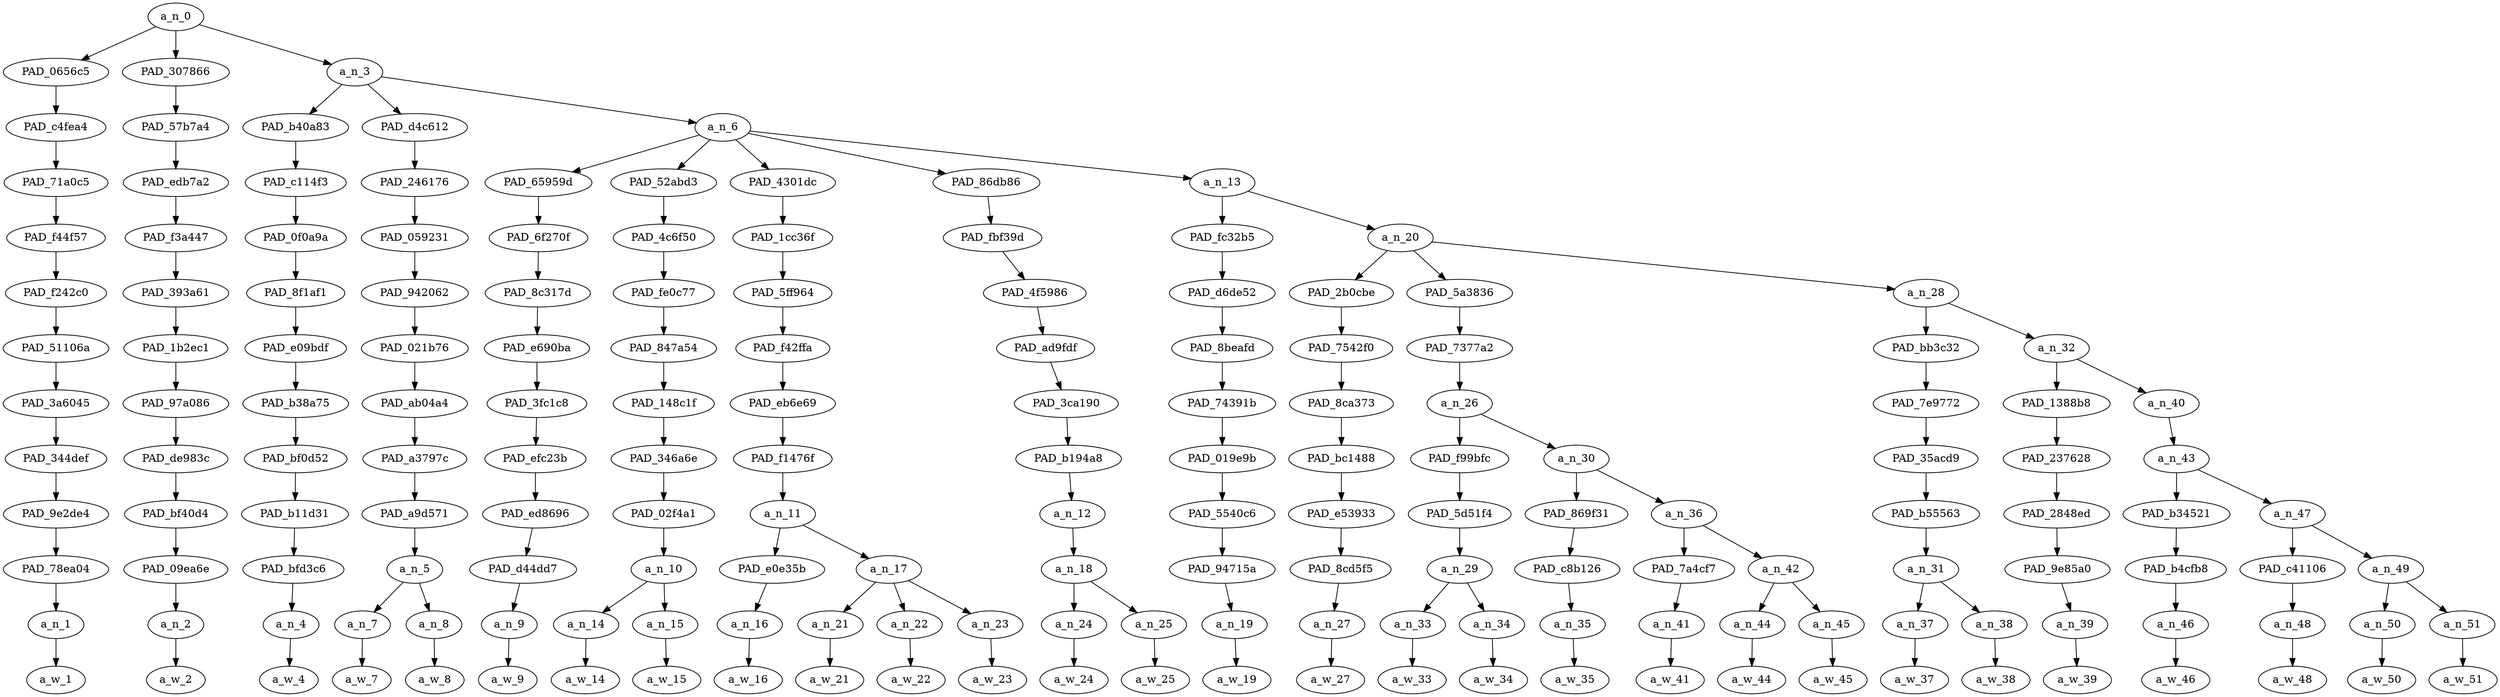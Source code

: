 strict digraph "" {
	a_n_0	[div_dir=1,
		index=0,
		level=12,
		pos="2.060763888888889,12!",
		text_span="[0, 1, 2, 3, 4, 5, 6, 7, 8, 9, 10, 11, 12, 13, 14, 15, 16, 17, 18, 19, 20, 21, 22, 23, 24, 25, 26, 27, 28]",
		value=1.00000002];
	PAD_0656c5	[div_dir=1,
		index=0,
		level=11,
		pos="0.0,11!",
		text_span="[0]",
		value=0.04729740];
	a_n_0 -> PAD_0656c5;
	PAD_307866	[div_dir=1,
		index=1,
		level=11,
		pos="1.0,11!",
		text_span="[1]",
		value=0.02582682];
	a_n_0 -> PAD_307866;
	a_n_3	[div_dir=1,
		index=2,
		level=11,
		pos="5.182291666666667,11!",
		text_span="[2, 3, 4, 5, 6, 7, 8, 9, 10, 11, 12, 13, 14, 15, 16, 17, 18, 19, 20, 21, 22, 23, 24, 25, 26, 27, 28]",
		value=0.92643471];
	a_n_0 -> a_n_3;
	PAD_c4fea4	[div_dir=1,
		index=0,
		level=10,
		pos="0.0,10!",
		text_span="[0]",
		value=0.04729740];
	PAD_0656c5 -> PAD_c4fea4;
	PAD_71a0c5	[div_dir=1,
		index=0,
		level=9,
		pos="0.0,9!",
		text_span="[0]",
		value=0.04729740];
	PAD_c4fea4 -> PAD_71a0c5;
	PAD_f44f57	[div_dir=1,
		index=0,
		level=8,
		pos="0.0,8!",
		text_span="[0]",
		value=0.04729740];
	PAD_71a0c5 -> PAD_f44f57;
	PAD_f242c0	[div_dir=1,
		index=0,
		level=7,
		pos="0.0,7!",
		text_span="[0]",
		value=0.04729740];
	PAD_f44f57 -> PAD_f242c0;
	PAD_51106a	[div_dir=1,
		index=0,
		level=6,
		pos="0.0,6!",
		text_span="[0]",
		value=0.04729740];
	PAD_f242c0 -> PAD_51106a;
	PAD_3a6045	[div_dir=1,
		index=0,
		level=5,
		pos="0.0,5!",
		text_span="[0]",
		value=0.04729740];
	PAD_51106a -> PAD_3a6045;
	PAD_344def	[div_dir=1,
		index=0,
		level=4,
		pos="0.0,4!",
		text_span="[0]",
		value=0.04729740];
	PAD_3a6045 -> PAD_344def;
	PAD_9e2de4	[div_dir=1,
		index=0,
		level=3,
		pos="0.0,3!",
		text_span="[0]",
		value=0.04729740];
	PAD_344def -> PAD_9e2de4;
	PAD_78ea04	[div_dir=1,
		index=0,
		level=2,
		pos="0.0,2!",
		text_span="[0]",
		value=0.04729740];
	PAD_9e2de4 -> PAD_78ea04;
	a_n_1	[div_dir=1,
		index=0,
		level=1,
		pos="0.0,1!",
		text_span="[0]",
		value=0.04729740];
	PAD_78ea04 -> a_n_1;
	a_w_1	[div_dir=0,
		index=0,
		level=0,
		pos="0,0!",
		text_span="[0]",
		value=q];
	a_n_1 -> a_w_1;
	PAD_57b7a4	[div_dir=1,
		index=1,
		level=10,
		pos="1.0,10!",
		text_span="[1]",
		value=0.02582682];
	PAD_307866 -> PAD_57b7a4;
	PAD_edb7a2	[div_dir=1,
		index=1,
		level=9,
		pos="1.0,9!",
		text_span="[1]",
		value=0.02582682];
	PAD_57b7a4 -> PAD_edb7a2;
	PAD_f3a447	[div_dir=1,
		index=1,
		level=8,
		pos="1.0,8!",
		text_span="[1]",
		value=0.02582682];
	PAD_edb7a2 -> PAD_f3a447;
	PAD_393a61	[div_dir=1,
		index=1,
		level=7,
		pos="1.0,7!",
		text_span="[1]",
		value=0.02582682];
	PAD_f3a447 -> PAD_393a61;
	PAD_1b2ec1	[div_dir=1,
		index=1,
		level=6,
		pos="1.0,6!",
		text_span="[1]",
		value=0.02582682];
	PAD_393a61 -> PAD_1b2ec1;
	PAD_97a086	[div_dir=1,
		index=1,
		level=5,
		pos="1.0,5!",
		text_span="[1]",
		value=0.02582682];
	PAD_1b2ec1 -> PAD_97a086;
	PAD_de983c	[div_dir=1,
		index=1,
		level=4,
		pos="1.0,4!",
		text_span="[1]",
		value=0.02582682];
	PAD_97a086 -> PAD_de983c;
	PAD_bf40d4	[div_dir=1,
		index=1,
		level=3,
		pos="1.0,3!",
		text_span="[1]",
		value=0.02582682];
	PAD_de983c -> PAD_bf40d4;
	PAD_09ea6e	[div_dir=1,
		index=1,
		level=2,
		pos="1.0,2!",
		text_span="[1]",
		value=0.02582682];
	PAD_bf40d4 -> PAD_09ea6e;
	a_n_2	[div_dir=1,
		index=1,
		level=1,
		pos="1.0,1!",
		text_span="[1]",
		value=0.02582682];
	PAD_09ea6e -> a_n_2;
	a_w_2	[div_dir=0,
		index=1,
		level=0,
		pos="1,0!",
		text_span="[1]",
		value=why];
	a_n_2 -> a_w_2;
	PAD_b40a83	[div_dir=1,
		index=2,
		level=10,
		pos="2.0,10!",
		text_span="[2]",
		value=0.01961162];
	a_n_3 -> PAD_b40a83;
	PAD_d4c612	[div_dir=1,
		index=3,
		level=10,
		pos="3.5,10!",
		text_span="[3, 4]",
		value=0.16694096];
	a_n_3 -> PAD_d4c612;
	a_n_6	[div_dir=1,
		index=4,
		level=10,
		pos="10.046875,10!",
		text_span="[5, 6, 7, 8, 9, 10, 11, 12, 13, 14, 15, 16, 17, 18, 19, 20, 21, 22, 23, 24, 25, 26, 27, 28]",
		value=0.73949505];
	a_n_3 -> a_n_6;
	PAD_c114f3	[div_dir=1,
		index=2,
		level=9,
		pos="2.0,9!",
		text_span="[2]",
		value=0.01961162];
	PAD_b40a83 -> PAD_c114f3;
	PAD_0f0a9a	[div_dir=1,
		index=2,
		level=8,
		pos="2.0,8!",
		text_span="[2]",
		value=0.01961162];
	PAD_c114f3 -> PAD_0f0a9a;
	PAD_8f1af1	[div_dir=1,
		index=2,
		level=7,
		pos="2.0,7!",
		text_span="[2]",
		value=0.01961162];
	PAD_0f0a9a -> PAD_8f1af1;
	PAD_e09bdf	[div_dir=1,
		index=2,
		level=6,
		pos="2.0,6!",
		text_span="[2]",
		value=0.01961162];
	PAD_8f1af1 -> PAD_e09bdf;
	PAD_b38a75	[div_dir=1,
		index=2,
		level=5,
		pos="2.0,5!",
		text_span="[2]",
		value=0.01961162];
	PAD_e09bdf -> PAD_b38a75;
	PAD_bf0d52	[div_dir=1,
		index=2,
		level=4,
		pos="2.0,4!",
		text_span="[2]",
		value=0.01961162];
	PAD_b38a75 -> PAD_bf0d52;
	PAD_b11d31	[div_dir=1,
		index=2,
		level=3,
		pos="2.0,3!",
		text_span="[2]",
		value=0.01961162];
	PAD_bf0d52 -> PAD_b11d31;
	PAD_bfd3c6	[div_dir=1,
		index=2,
		level=2,
		pos="2.0,2!",
		text_span="[2]",
		value=0.01961162];
	PAD_b11d31 -> PAD_bfd3c6;
	a_n_4	[div_dir=1,
		index=2,
		level=1,
		pos="2.0,1!",
		text_span="[2]",
		value=0.01961162];
	PAD_bfd3c6 -> a_n_4;
	a_w_4	[div_dir=0,
		index=2,
		level=0,
		pos="2,0!",
		text_span="[2]",
		value=did];
	a_n_4 -> a_w_4;
	PAD_246176	[div_dir=1,
		index=3,
		level=9,
		pos="3.5,9!",
		text_span="[3, 4]",
		value=0.16694096];
	PAD_d4c612 -> PAD_246176;
	PAD_059231	[div_dir=1,
		index=3,
		level=8,
		pos="3.5,8!",
		text_span="[3, 4]",
		value=0.16694096];
	PAD_246176 -> PAD_059231;
	PAD_942062	[div_dir=1,
		index=3,
		level=7,
		pos="3.5,7!",
		text_span="[3, 4]",
		value=0.16694096];
	PAD_059231 -> PAD_942062;
	PAD_021b76	[div_dir=1,
		index=3,
		level=6,
		pos="3.5,6!",
		text_span="[3, 4]",
		value=0.16694096];
	PAD_942062 -> PAD_021b76;
	PAD_ab04a4	[div_dir=1,
		index=3,
		level=5,
		pos="3.5,5!",
		text_span="[3, 4]",
		value=0.16694096];
	PAD_021b76 -> PAD_ab04a4;
	PAD_a3797c	[div_dir=1,
		index=3,
		level=4,
		pos="3.5,4!",
		text_span="[3, 4]",
		value=0.16694096];
	PAD_ab04a4 -> PAD_a3797c;
	PAD_a9d571	[div_dir=1,
		index=3,
		level=3,
		pos="3.5,3!",
		text_span="[3, 4]",
		value=0.16694096];
	PAD_a3797c -> PAD_a9d571;
	a_n_5	[div_dir=1,
		index=3,
		level=2,
		pos="3.5,2!",
		text_span="[3, 4]",
		value=0.16694096];
	PAD_a9d571 -> a_n_5;
	a_n_7	[div_dir=1,
		index=3,
		level=1,
		pos="3.0,1!",
		text_span="[3]",
		value=0.02017347];
	a_n_5 -> a_n_7;
	a_n_8	[div_dir=1,
		index=4,
		level=1,
		pos="4.0,1!",
		text_span="[4]",
		value=0.14669702];
	a_n_5 -> a_n_8;
	a_w_7	[div_dir=0,
		index=3,
		level=0,
		pos="3,0!",
		text_span="[3]",
		value=the];
	a_n_7 -> a_w_7;
	a_w_8	[div_dir=0,
		index=4,
		level=0,
		pos="4,0!",
		text_span="[4]",
		value=bulldykes];
	a_n_8 -> a_w_8;
	PAD_65959d	[div_dir=1,
		index=4,
		level=9,
		pos="5.0,9!",
		text_span="[5]",
		value=0.02268442];
	a_n_6 -> PAD_65959d;
	PAD_52abd3	[div_dir=1,
		index=5,
		level=9,
		pos="6.5,9!",
		text_span="[6, 7]",
		value=0.10801730];
	a_n_6 -> PAD_52abd3;
	PAD_4301dc	[div_dir=1,
		index=6,
		level=9,
		pos="9.0,9!",
		text_span="[8, 9, 10, 11]",
		value=0.09794072];
	a_n_6 -> PAD_4301dc;
	PAD_86db86	[div_dir=1,
		index=7,
		level=9,
		pos="12.5,9!",
		text_span="[12, 13]",
		value=0.03797747];
	a_n_6 -> PAD_86db86;
	a_n_13	[div_dir=1,
		index=8,
		level=9,
		pos="17.234375,9!",
		text_span="[14, 15, 16, 17, 18, 19, 20, 21, 22, 23, 24, 25, 26, 27, 28]",
		value=0.47248374];
	a_n_6 -> a_n_13;
	PAD_6f270f	[div_dir=1,
		index=4,
		level=8,
		pos="5.0,8!",
		text_span="[5]",
		value=0.02268442];
	PAD_65959d -> PAD_6f270f;
	PAD_8c317d	[div_dir=1,
		index=4,
		level=7,
		pos="5.0,7!",
		text_span="[5]",
		value=0.02268442];
	PAD_6f270f -> PAD_8c317d;
	PAD_e690ba	[div_dir=1,
		index=4,
		level=6,
		pos="5.0,6!",
		text_span="[5]",
		value=0.02268442];
	PAD_8c317d -> PAD_e690ba;
	PAD_3fc1c8	[div_dir=1,
		index=4,
		level=5,
		pos="5.0,5!",
		text_span="[5]",
		value=0.02268442];
	PAD_e690ba -> PAD_3fc1c8;
	PAD_efc23b	[div_dir=1,
		index=4,
		level=4,
		pos="5.0,4!",
		text_span="[5]",
		value=0.02268442];
	PAD_3fc1c8 -> PAD_efc23b;
	PAD_ed8696	[div_dir=1,
		index=4,
		level=3,
		pos="5.0,3!",
		text_span="[5]",
		value=0.02268442];
	PAD_efc23b -> PAD_ed8696;
	PAD_d44dd7	[div_dir=1,
		index=4,
		level=2,
		pos="5.0,2!",
		text_span="[5]",
		value=0.02268442];
	PAD_ed8696 -> PAD_d44dd7;
	a_n_9	[div_dir=1,
		index=5,
		level=1,
		pos="5.0,1!",
		text_span="[5]",
		value=0.02268442];
	PAD_d44dd7 -> a_n_9;
	a_w_9	[div_dir=0,
		index=5,
		level=0,
		pos="5,0!",
		text_span="[5]",
		value=beat];
	a_n_9 -> a_w_9;
	PAD_4c6f50	[div_dir=1,
		index=5,
		level=8,
		pos="6.5,8!",
		text_span="[6, 7]",
		value=0.10801730];
	PAD_52abd3 -> PAD_4c6f50;
	PAD_fe0c77	[div_dir=1,
		index=5,
		level=7,
		pos="6.5,7!",
		text_span="[6, 7]",
		value=0.10801730];
	PAD_4c6f50 -> PAD_fe0c77;
	PAD_847a54	[div_dir=1,
		index=5,
		level=6,
		pos="6.5,6!",
		text_span="[6, 7]",
		value=0.10801730];
	PAD_fe0c77 -> PAD_847a54;
	PAD_148c1f	[div_dir=1,
		index=5,
		level=5,
		pos="6.5,5!",
		text_span="[6, 7]",
		value=0.10801730];
	PAD_847a54 -> PAD_148c1f;
	PAD_346a6e	[div_dir=1,
		index=5,
		level=4,
		pos="6.5,4!",
		text_span="[6, 7]",
		value=0.10801730];
	PAD_148c1f -> PAD_346a6e;
	PAD_02f4a1	[div_dir=1,
		index=5,
		level=3,
		pos="6.5,3!",
		text_span="[6, 7]",
		value=0.10801730];
	PAD_346a6e -> PAD_02f4a1;
	a_n_10	[div_dir=1,
		index=5,
		level=2,
		pos="6.5,2!",
		text_span="[6, 7]",
		value=0.10801730];
	PAD_02f4a1 -> a_n_10;
	a_n_14	[div_dir=1,
		index=6,
		level=1,
		pos="6.0,1!",
		text_span="[6]",
		value=0.01682157];
	a_n_10 -> a_n_14;
	a_n_15	[div_dir=1,
		index=7,
		level=1,
		pos="7.0,1!",
		text_span="[7]",
		value=0.09103392];
	a_n_10 -> a_n_15;
	a_w_14	[div_dir=0,
		index=6,
		level=0,
		pos="6,0!",
		text_span="[6]",
		value=the1];
	a_n_14 -> a_w_14;
	a_w_15	[div_dir=0,
		index=7,
		level=0,
		pos="7,0!",
		text_span="[7]",
		value=faggots];
	a_n_15 -> a_w_15;
	PAD_1cc36f	[div_dir=1,
		index=6,
		level=8,
		pos="9.0,8!",
		text_span="[8, 9, 10, 11]",
		value=0.09794072];
	PAD_4301dc -> PAD_1cc36f;
	PAD_5ff964	[div_dir=1,
		index=6,
		level=7,
		pos="9.0,7!",
		text_span="[8, 9, 10, 11]",
		value=0.09794072];
	PAD_1cc36f -> PAD_5ff964;
	PAD_f42ffa	[div_dir=1,
		index=6,
		level=6,
		pos="9.0,6!",
		text_span="[8, 9, 10, 11]",
		value=0.09794072];
	PAD_5ff964 -> PAD_f42ffa;
	PAD_eb6e69	[div_dir=1,
		index=6,
		level=5,
		pos="9.0,5!",
		text_span="[8, 9, 10, 11]",
		value=0.09794072];
	PAD_f42ffa -> PAD_eb6e69;
	PAD_f1476f	[div_dir=1,
		index=6,
		level=4,
		pos="9.0,4!",
		text_span="[8, 9, 10, 11]",
		value=0.09794072];
	PAD_eb6e69 -> PAD_f1476f;
	a_n_11	[div_dir=1,
		index=6,
		level=3,
		pos="9.0,3!",
		text_span="[8, 9, 10, 11]",
		value=0.09794072];
	PAD_f1476f -> a_n_11;
	PAD_e0e35b	[div_dir=1,
		index=6,
		level=2,
		pos="8.0,2!",
		text_span="[8]",
		value=0.01685750];
	a_n_11 -> PAD_e0e35b;
	a_n_17	[div_dir=1,
		index=7,
		level=2,
		pos="10.0,2!",
		text_span="[9, 10, 11]",
		value=0.08096360];
	a_n_11 -> a_n_17;
	a_n_16	[div_dir=1,
		index=8,
		level=1,
		pos="8.0,1!",
		text_span="[8]",
		value=0.01685750];
	PAD_e0e35b -> a_n_16;
	a_w_16	[div_dir=0,
		index=8,
		level=0,
		pos="8,0!",
		text_span="[8]",
		value=in];
	a_n_16 -> a_w_16;
	a_n_21	[div_dir=1,
		index=9,
		level=1,
		pos="9.0,1!",
		text_span="[9]",
		value=0.01545168];
	a_n_17 -> a_n_21;
	a_n_22	[div_dir=1,
		index=10,
		level=1,
		pos="10.0,1!",
		text_span="[10]",
		value=0.02977566];
	a_n_17 -> a_n_22;
	a_n_23	[div_dir=1,
		index=11,
		level=1,
		pos="11.0,1!",
		text_span="[11]",
		value=0.03560542];
	a_n_17 -> a_n_23;
	a_w_21	[div_dir=0,
		index=9,
		level=0,
		pos="9,0!",
		text_span="[9]",
		value=a];
	a_n_21 -> a_w_21;
	a_w_22	[div_dir=0,
		index=10,
		level=0,
		pos="10,0!",
		text_span="[10]",
		value="<number>"];
	a_n_22 -> a_w_22;
	a_w_23	[div_dir=0,
		index=11,
		level=0,
		pos="11,0!",
		text_span="[11]",
		value=mile];
	a_n_23 -> a_w_23;
	PAD_fbf39d	[div_dir=1,
		index=7,
		level=8,
		pos="12.5,8!",
		text_span="[12, 13]",
		value=0.03797747];
	PAD_86db86 -> PAD_fbf39d;
	PAD_4f5986	[div_dir=1,
		index=7,
		level=7,
		pos="12.5,7!",
		text_span="[12, 13]",
		value=0.03797747];
	PAD_fbf39d -> PAD_4f5986;
	PAD_ad9fdf	[div_dir=1,
		index=7,
		level=6,
		pos="12.5,6!",
		text_span="[12, 13]",
		value=0.03797747];
	PAD_4f5986 -> PAD_ad9fdf;
	PAD_3ca190	[div_dir=1,
		index=7,
		level=5,
		pos="12.5,5!",
		text_span="[12, 13]",
		value=0.03797747];
	PAD_ad9fdf -> PAD_3ca190;
	PAD_b194a8	[div_dir=1,
		index=7,
		level=4,
		pos="12.5,4!",
		text_span="[12, 13]",
		value=0.03797747];
	PAD_3ca190 -> PAD_b194a8;
	a_n_12	[div_dir=1,
		index=7,
		level=3,
		pos="12.5,3!",
		text_span="[12, 13]",
		value=0.03797747];
	PAD_b194a8 -> a_n_12;
	a_n_18	[div_dir=1,
		index=8,
		level=2,
		pos="12.5,2!",
		text_span="[12, 13]",
		value=0.03789240];
	a_n_12 -> a_n_18;
	a_n_24	[div_dir=1,
		index=12,
		level=1,
		pos="12.0,1!",
		text_span="[12]",
		value=0.02156447];
	a_n_18 -> a_n_24;
	a_n_25	[div_dir=1,
		index=13,
		level=1,
		pos="13.0,1!",
		text_span="[13]",
		value=0.01624287];
	a_n_18 -> a_n_25;
	a_w_24	[div_dir=0,
		index=12,
		level=0,
		pos="12,0!",
		text_span="[12]",
		value=run];
	a_n_24 -> a_w_24;
	a_w_25	[div_dir=0,
		index=13,
		level=0,
		pos="13,0!",
		text_span="[13]",
		value=a1];
	a_n_25 -> a_w_25;
	PAD_fc32b5	[div_dir=-1,
		index=8,
		level=8,
		pos="14.0,8!",
		text_span="[14]",
		value=0.01893469];
	a_n_13 -> PAD_fc32b5;
	a_n_20	[div_dir=1,
		index=9,
		level=8,
		pos="20.46875,8!",
		text_span="[15, 16, 17, 18, 19, 20, 21, 22, 23, 24, 25, 26, 27, 28]",
		value=0.45323668];
	a_n_13 -> a_n_20;
	PAD_d6de52	[div_dir=-1,
		index=8,
		level=7,
		pos="14.0,7!",
		text_span="[14]",
		value=0.01893469];
	PAD_fc32b5 -> PAD_d6de52;
	PAD_8beafd	[div_dir=-1,
		index=8,
		level=6,
		pos="14.0,6!",
		text_span="[14]",
		value=0.01893469];
	PAD_d6de52 -> PAD_8beafd;
	PAD_74391b	[div_dir=-1,
		index=8,
		level=5,
		pos="14.0,5!",
		text_span="[14]",
		value=0.01893469];
	PAD_8beafd -> PAD_74391b;
	PAD_019e9b	[div_dir=-1,
		index=8,
		level=4,
		pos="14.0,4!",
		text_span="[14]",
		value=0.01893469];
	PAD_74391b -> PAD_019e9b;
	PAD_5540c6	[div_dir=-1,
		index=8,
		level=3,
		pos="14.0,3!",
		text_span="[14]",
		value=0.01893469];
	PAD_019e9b -> PAD_5540c6;
	PAD_94715a	[div_dir=-1,
		index=9,
		level=2,
		pos="14.0,2!",
		text_span="[14]",
		value=0.01893469];
	PAD_5540c6 -> PAD_94715a;
	a_n_19	[div_dir=-1,
		index=14,
		level=1,
		pos="14.0,1!",
		text_span="[14]",
		value=0.01893469];
	PAD_94715a -> a_n_19;
	a_w_19	[div_dir=0,
		index=14,
		level=0,
		pos="14,0!",
		text_span="[14]",
		value=because];
	a_n_19 -> a_w_19;
	PAD_2b0cbe	[div_dir=1,
		index=10,
		level=7,
		pos="21.0,7!",
		text_span="[21]",
		value=0.01935096];
	a_n_20 -> PAD_2b0cbe;
	PAD_5a3836	[div_dir=1,
		index=9,
		level=7,
		pos="16.6875,7!",
		text_span="[15, 16, 17, 18, 19, 20]",
		value=0.21836061];
	a_n_20 -> PAD_5a3836;
	a_n_28	[div_dir=1,
		index=11,
		level=7,
		pos="23.71875,7!",
		text_span="[22, 23, 24, 25, 26, 27, 28]",
		value=0.21519248];
	a_n_20 -> a_n_28;
	PAD_7542f0	[div_dir=1,
		index=10,
		level=6,
		pos="21.0,6!",
		text_span="[21]",
		value=0.01935096];
	PAD_2b0cbe -> PAD_7542f0;
	PAD_8ca373	[div_dir=1,
		index=10,
		level=5,
		pos="21.0,5!",
		text_span="[21]",
		value=0.01935096];
	PAD_7542f0 -> PAD_8ca373;
	PAD_bc1488	[div_dir=1,
		index=11,
		level=4,
		pos="21.0,4!",
		text_span="[21]",
		value=0.01935096];
	PAD_8ca373 -> PAD_bc1488;
	PAD_e53933	[div_dir=1,
		index=12,
		level=3,
		pos="21.0,3!",
		text_span="[21]",
		value=0.01935096];
	PAD_bc1488 -> PAD_e53933;
	PAD_8cd5f5	[div_dir=1,
		index=14,
		level=2,
		pos="21.0,2!",
		text_span="[21]",
		value=0.01935096];
	PAD_e53933 -> PAD_8cd5f5;
	a_n_27	[div_dir=1,
		index=21,
		level=1,
		pos="21.0,1!",
		text_span="[21]",
		value=0.01935096];
	PAD_8cd5f5 -> a_n_27;
	a_w_27	[div_dir=0,
		index=21,
		level=0,
		pos="21,0!",
		text_span="[21]",
		value=but];
	a_n_27 -> a_w_27;
	PAD_7377a2	[div_dir=1,
		index=9,
		level=6,
		pos="16.6875,6!",
		text_span="[15, 16, 17, 18, 19, 20]",
		value=0.21836061];
	PAD_5a3836 -> PAD_7377a2;
	a_n_26	[div_dir=1,
		index=9,
		level=5,
		pos="16.6875,5!",
		text_span="[15, 16, 17, 18, 19, 20]",
		value=0.21836061];
	PAD_7377a2 -> a_n_26;
	PAD_f99bfc	[div_dir=1,
		index=9,
		level=4,
		pos="15.5,4!",
		text_span="[15, 16]",
		value=0.11741552];
	a_n_26 -> PAD_f99bfc;
	a_n_30	[div_dir=1,
		index=10,
		level=4,
		pos="17.875,4!",
		text_span="[17, 18, 19, 20]",
		value=0.10075445];
	a_n_26 -> a_n_30;
	PAD_5d51f4	[div_dir=1,
		index=9,
		level=3,
		pos="15.5,3!",
		text_span="[15, 16]",
		value=0.11741552];
	PAD_f99bfc -> PAD_5d51f4;
	a_n_29	[div_dir=1,
		index=10,
		level=2,
		pos="15.5,2!",
		text_span="[15, 16]",
		value=0.11741552];
	PAD_5d51f4 -> a_n_29;
	a_n_33	[div_dir=1,
		index=15,
		level=1,
		pos="15.0,1!",
		text_span="[15]",
		value=0.02131170];
	a_n_29 -> a_n_33;
	a_n_34	[div_dir=1,
		index=16,
		level=1,
		pos="16.0,1!",
		text_span="[16]",
		value=0.09584751];
	a_n_29 -> a_n_34;
	a_w_33	[div_dir=0,
		index=15,
		level=0,
		pos="15,0!",
		text_span="[15]",
		value=the2];
	a_n_33 -> a_w_33;
	a_w_34	[div_dir=0,
		index=16,
		level=0,
		pos="16,0!",
		text_span="[16]",
		value=dykes];
	a_n_34 -> a_w_34;
	PAD_869f31	[div_dir=1,
		index=10,
		level=3,
		pos="17.0,3!",
		text_span="[17]",
		value=0.02136358];
	a_n_30 -> PAD_869f31;
	a_n_36	[div_dir=1,
		index=11,
		level=3,
		pos="18.75,3!",
		text_span="[18, 19, 20]",
		value=0.07934617];
	a_n_30 -> a_n_36;
	PAD_c8b126	[div_dir=1,
		index=11,
		level=2,
		pos="17.0,2!",
		text_span="[17]",
		value=0.02136358];
	PAD_869f31 -> PAD_c8b126;
	a_n_35	[div_dir=1,
		index=17,
		level=1,
		pos="17.0,1!",
		text_span="[17]",
		value=0.02136358];
	PAD_c8b126 -> a_n_35;
	a_w_35	[div_dir=0,
		index=17,
		level=0,
		pos="17,0!",
		text_span="[17]",
		value=went];
	a_n_35 -> a_w_35;
	PAD_7a4cf7	[div_dir=1,
		index=12,
		level=2,
		pos="18.0,2!",
		text_span="[18]",
		value=0.02251289];
	a_n_36 -> PAD_7a4cf7;
	a_n_42	[div_dir=1,
		index=13,
		level=2,
		pos="19.5,2!",
		text_span="[19, 20]",
		value=0.05681504];
	a_n_36 -> a_n_42;
	a_n_41	[div_dir=1,
		index=18,
		level=1,
		pos="18.0,1!",
		text_span="[18]",
		value=0.02251289];
	PAD_7a4cf7 -> a_n_41;
	a_w_41	[div_dir=0,
		index=18,
		level=0,
		pos="18,0!",
		text_span="[18]",
		value=lick];
	a_n_41 -> a_w_41;
	a_n_44	[div_dir=1,
		index=19,
		level=1,
		pos="19.0,1!",
		text_span="[19]",
		value=0.03229914];
	a_n_42 -> a_n_44;
	a_n_45	[div_dir=-1,
		index=20,
		level=1,
		pos="20.0,1!",
		text_span="[20]",
		value=0.02451086];
	a_n_42 -> a_n_45;
	a_w_44	[div_dir=0,
		index=19,
		level=0,
		pos="19,0!",
		text_span="[19]",
		value=ity];
	a_n_44 -> a_w_44;
	a_w_45	[div_dir=0,
		index=20,
		level=0,
		pos="20,0!",
		text_span="[20]",
		value=split];
	a_n_45 -> a_w_45;
	PAD_bb3c32	[div_dir=1,
		index=11,
		level=6,
		pos="22.5,6!",
		text_span="[22, 23]",
		value=0.08088303];
	a_n_28 -> PAD_bb3c32;
	a_n_32	[div_dir=1,
		index=12,
		level=6,
		pos="24.9375,6!",
		text_span="[24, 25, 26, 27, 28]",
		value=0.13402005];
	a_n_28 -> a_n_32;
	PAD_7e9772	[div_dir=1,
		index=11,
		level=5,
		pos="22.5,5!",
		text_span="[22, 23]",
		value=0.08088303];
	PAD_bb3c32 -> PAD_7e9772;
	PAD_35acd9	[div_dir=1,
		index=12,
		level=4,
		pos="22.5,4!",
		text_span="[22, 23]",
		value=0.08088303];
	PAD_7e9772 -> PAD_35acd9;
	PAD_b55563	[div_dir=1,
		index=13,
		level=3,
		pos="22.5,3!",
		text_span="[22, 23]",
		value=0.08088303];
	PAD_35acd9 -> PAD_b55563;
	a_n_31	[div_dir=1,
		index=15,
		level=2,
		pos="22.5,2!",
		text_span="[22, 23]",
		value=0.08088303];
	PAD_b55563 -> a_n_31;
	a_n_37	[div_dir=1,
		index=22,
		level=1,
		pos="22.0,1!",
		text_span="[22]",
		value=0.01721956];
	a_n_31 -> a_n_37;
	a_n_38	[div_dir=1,
		index=23,
		level=1,
		pos="23.0,1!",
		text_span="[23]",
		value=0.06358297];
	a_n_31 -> a_n_38;
	a_w_37	[div_dir=0,
		index=22,
		level=0,
		pos="22,0!",
		text_span="[22]",
		value=the3];
	a_n_37 -> a_w_37;
	a_w_38	[div_dir=0,
		index=23,
		level=0,
		pos="23,0!",
		text_span="[23]",
		value=fags];
	a_n_38 -> a_w_38;
	PAD_1388b8	[div_dir=1,
		index=12,
		level=5,
		pos="24.0,5!",
		text_span="[24]",
		value=0.02360344];
	a_n_32 -> PAD_1388b8;
	a_n_40	[div_dir=1,
		index=13,
		level=5,
		pos="25.875,5!",
		text_span="[25, 26, 27, 28]",
		value=0.11011312];
	a_n_32 -> a_n_40;
	PAD_237628	[div_dir=1,
		index=13,
		level=4,
		pos="24.0,4!",
		text_span="[24]",
		value=0.02360344];
	PAD_1388b8 -> PAD_237628;
	PAD_2848ed	[div_dir=1,
		index=14,
		level=3,
		pos="24.0,3!",
		text_span="[24]",
		value=0.02360344];
	PAD_237628 -> PAD_2848ed;
	PAD_9e85a0	[div_dir=1,
		index=16,
		level=2,
		pos="24.0,2!",
		text_span="[24]",
		value=0.02360344];
	PAD_2848ed -> PAD_9e85a0;
	a_n_39	[div_dir=1,
		index=24,
		level=1,
		pos="24.0,1!",
		text_span="[24]",
		value=0.02360344];
	PAD_9e85a0 -> a_n_39;
	a_w_39	[div_dir=0,
		index=24,
		level=0,
		pos="24,0!",
		text_span="[24]",
		value=had];
	a_n_39 -> a_w_39;
	a_n_43	[div_dir=1,
		index=14,
		level=4,
		pos="25.875,4!",
		text_span="[25, 26, 27, 28]",
		value=0.10983289];
	a_n_40 -> a_n_43;
	PAD_b34521	[div_dir=1,
		index=15,
		level=3,
		pos="25.0,3!",
		text_span="[25]",
		value=0.01774900];
	a_n_43 -> PAD_b34521;
	a_n_47	[div_dir=1,
		index=16,
		level=3,
		pos="26.75,3!",
		text_span="[26, 27, 28]",
		value=0.09180366];
	a_n_43 -> a_n_47;
	PAD_b4cfb8	[div_dir=1,
		index=17,
		level=2,
		pos="25.0,2!",
		text_span="[25]",
		value=0.01774900];
	PAD_b34521 -> PAD_b4cfb8;
	a_n_46	[div_dir=1,
		index=25,
		level=1,
		pos="25.0,1!",
		text_span="[25]",
		value=0.01774900];
	PAD_b4cfb8 -> a_n_46;
	a_w_46	[div_dir=0,
		index=25,
		level=0,
		pos="25,0!",
		text_span="[25]",
		value=to];
	a_n_46 -> a_w_46;
	PAD_c41106	[div_dir=1,
		index=18,
		level=2,
		pos="26.0,2!",
		text_span="[26]",
		value=0.02680235];
	a_n_47 -> PAD_c41106;
	a_n_49	[div_dir=1,
		index=19,
		level=2,
		pos="27.5,2!",
		text_span="[27, 28]",
		value=0.06470372];
	a_n_47 -> a_n_49;
	a_n_48	[div_dir=1,
		index=26,
		level=1,
		pos="26.0,1!",
		text_span="[26]",
		value=0.02680235];
	PAD_c41106 -> a_n_48;
	a_w_48	[div_dir=0,
		index=26,
		level=0,
		pos="26,0!",
		text_span="[26]",
		value=pack];
	a_n_48 -> a_w_48;
	a_n_50	[div_dir=1,
		index=27,
		level=1,
		pos="27.0,1!",
		text_span="[27]",
		value=0.02760273];
	a_n_49 -> a_n_50;
	a_n_51	[div_dir=1,
		index=28,
		level=1,
		pos="28.0,1!",
		text_span="[28]",
		value=0.03673500];
	a_n_49 -> a_n_51;
	a_w_50	[div_dir=0,
		index=27,
		level=0,
		pos="27,0!",
		text_span="[27]",
		value=their];
	a_n_50 -> a_w_50;
	a_w_51	[div_dir=0,
		index=28,
		level=0,
		pos="28,0!",
		text_span="[28]",
		value=shit];
	a_n_51 -> a_w_51;
}
